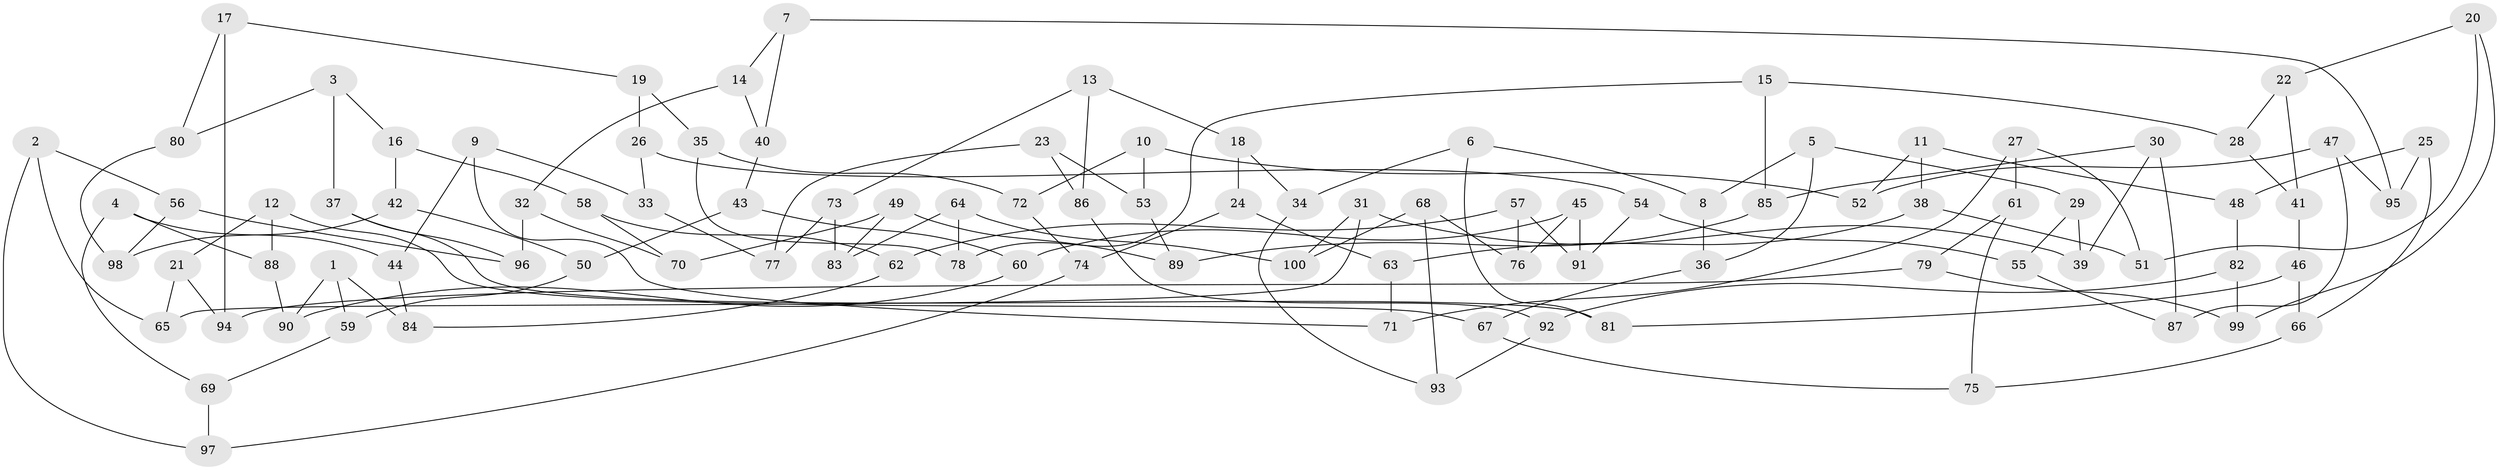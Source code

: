 // Generated by graph-tools (version 1.1) at 2025/39/02/21/25 10:39:00]
// undirected, 100 vertices, 150 edges
graph export_dot {
graph [start="1"]
  node [color=gray90,style=filled];
  1;
  2;
  3;
  4;
  5;
  6;
  7;
  8;
  9;
  10;
  11;
  12;
  13;
  14;
  15;
  16;
  17;
  18;
  19;
  20;
  21;
  22;
  23;
  24;
  25;
  26;
  27;
  28;
  29;
  30;
  31;
  32;
  33;
  34;
  35;
  36;
  37;
  38;
  39;
  40;
  41;
  42;
  43;
  44;
  45;
  46;
  47;
  48;
  49;
  50;
  51;
  52;
  53;
  54;
  55;
  56;
  57;
  58;
  59;
  60;
  61;
  62;
  63;
  64;
  65;
  66;
  67;
  68;
  69;
  70;
  71;
  72;
  73;
  74;
  75;
  76;
  77;
  78;
  79;
  80;
  81;
  82;
  83;
  84;
  85;
  86;
  87;
  88;
  89;
  90;
  91;
  92;
  93;
  94;
  95;
  96;
  97;
  98;
  99;
  100;
  1 -- 90;
  1 -- 59;
  1 -- 84;
  2 -- 56;
  2 -- 97;
  2 -- 65;
  3 -- 37;
  3 -- 16;
  3 -- 80;
  4 -- 44;
  4 -- 88;
  4 -- 69;
  5 -- 36;
  5 -- 29;
  5 -- 8;
  6 -- 81;
  6 -- 34;
  6 -- 8;
  7 -- 14;
  7 -- 40;
  7 -- 95;
  8 -- 36;
  9 -- 71;
  9 -- 33;
  9 -- 44;
  10 -- 53;
  10 -- 72;
  10 -- 52;
  11 -- 38;
  11 -- 52;
  11 -- 48;
  12 -- 67;
  12 -- 88;
  12 -- 21;
  13 -- 86;
  13 -- 73;
  13 -- 18;
  14 -- 40;
  14 -- 32;
  15 -- 85;
  15 -- 78;
  15 -- 28;
  16 -- 58;
  16 -- 42;
  17 -- 94;
  17 -- 80;
  17 -- 19;
  18 -- 24;
  18 -- 34;
  19 -- 35;
  19 -- 26;
  20 -- 99;
  20 -- 51;
  20 -- 22;
  21 -- 65;
  21 -- 94;
  22 -- 28;
  22 -- 41;
  23 -- 53;
  23 -- 86;
  23 -- 77;
  24 -- 63;
  24 -- 74;
  25 -- 66;
  25 -- 48;
  25 -- 95;
  26 -- 33;
  26 -- 54;
  27 -- 61;
  27 -- 71;
  27 -- 51;
  28 -- 41;
  29 -- 39;
  29 -- 55;
  30 -- 39;
  30 -- 87;
  30 -- 85;
  31 -- 39;
  31 -- 100;
  31 -- 65;
  32 -- 96;
  32 -- 70;
  33 -- 77;
  34 -- 93;
  35 -- 72;
  35 -- 78;
  36 -- 67;
  37 -- 81;
  37 -- 96;
  38 -- 51;
  38 -- 63;
  40 -- 43;
  41 -- 46;
  42 -- 50;
  42 -- 98;
  43 -- 50;
  43 -- 60;
  44 -- 84;
  45 -- 76;
  45 -- 91;
  45 -- 60;
  46 -- 66;
  46 -- 81;
  47 -- 87;
  47 -- 52;
  47 -- 95;
  48 -- 82;
  49 -- 89;
  49 -- 70;
  49 -- 83;
  50 -- 59;
  53 -- 89;
  54 -- 55;
  54 -- 91;
  55 -- 87;
  56 -- 96;
  56 -- 98;
  57 -- 62;
  57 -- 91;
  57 -- 76;
  58 -- 70;
  58 -- 62;
  59 -- 69;
  60 -- 90;
  61 -- 79;
  61 -- 75;
  62 -- 84;
  63 -- 71;
  64 -- 83;
  64 -- 78;
  64 -- 100;
  66 -- 75;
  67 -- 75;
  68 -- 76;
  68 -- 100;
  68 -- 93;
  69 -- 97;
  72 -- 74;
  73 -- 83;
  73 -- 77;
  74 -- 97;
  79 -- 94;
  79 -- 99;
  80 -- 98;
  82 -- 99;
  82 -- 92;
  85 -- 89;
  86 -- 92;
  88 -- 90;
  92 -- 93;
}
